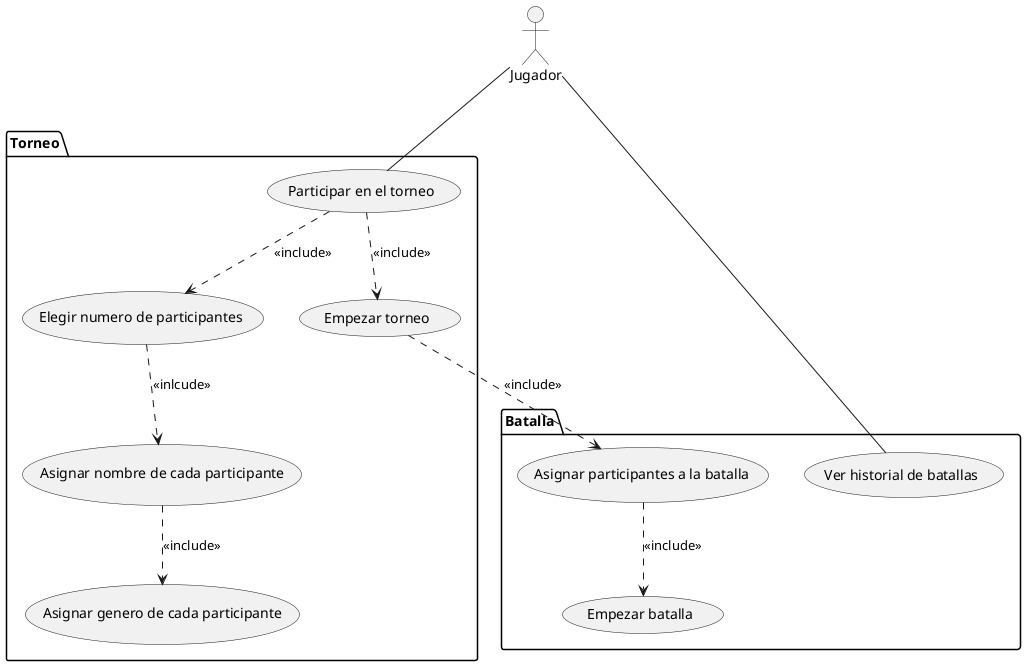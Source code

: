 @startuml Jugador

actor Jugador

package Torneo{
    usecase "Participar en el torneo" as parTor
    usecase "Elegir numero de participantes" as eleNumPar
    usecase "Asignar nombre de cada participante" as asiNomPar
    usecase "Asignar genero de cada participante" as asiGenPar

    usecase "Empezar torneo" as empTor

    parTor ..> eleNumPar: <<include>>
    eleNumPar ..> asiNomPar: <<inlcude>>
    asiNomPar ..> asiGenPar: <<include>>
    parTor ..> empTor: <<include>>

}

package Batalla{
    usecase "Asignar participantes a la batalla" as asiParBat
    usecase "Empezar batalla" as empBat
    usecase "Ver historial de batallas" as verHisBat

    asiParBat ..> empBat:<<include>>
}

empTor ..> asiParBat: <<include>>
Jugador -- parTor
Jugador -- verHisBat

@enduml